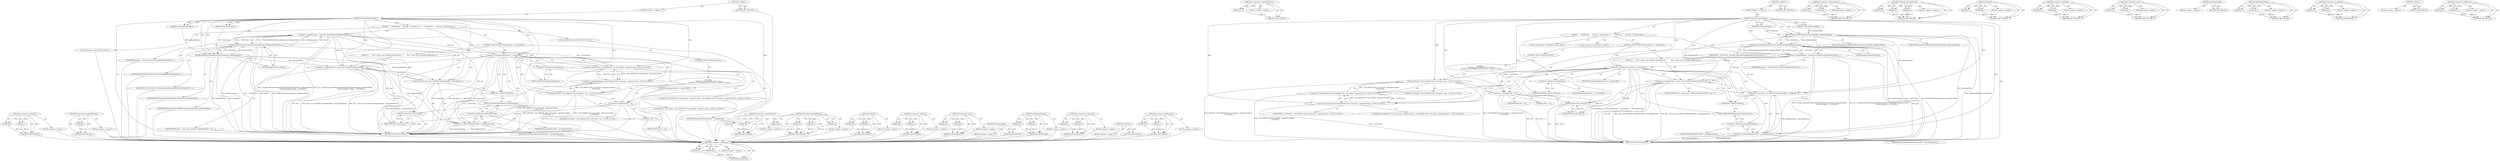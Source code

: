 digraph "&lt;operator&gt;.fieldAccess" {
vulnerable_97 [label=<(METHOD,&lt;operator&gt;.notEquals)>];
vulnerable_98 [label=<(PARAM,p1)>];
vulnerable_99 [label=<(PARAM,p2)>];
vulnerable_100 [label=<(BLOCK,&lt;empty&gt;,&lt;empty&gt;)>];
vulnerable_101 [label=<(METHOD_RETURN,ANY)>];
vulnerable_122 [label=<(METHOD,&lt;operator&gt;.bracketedPrimary)>];
vulnerable_123 [label=<(PARAM,p1)>];
vulnerable_124 [label=<(BLOCK,&lt;empty&gt;,&lt;empty&gt;)>];
vulnerable_125 [label=<(METHOD_RETURN,ANY)>];
vulnerable_6 [label=<(METHOD,&lt;global&gt;)<SUB>1</SUB>>];
vulnerable_7 [label=<(BLOCK,&lt;empty&gt;,&lt;empty&gt;)<SUB>1</SUB>>];
vulnerable_8 [label=<(METHOD,QueryL4HeaderOffset)<SUB>1</SUB>>];
vulnerable_9 [label=<(PARAM,PVOID PacketData)<SUB>1</SUB>>];
vulnerable_10 [label=<(PARAM,ULONG IpHeaderOffset)<SUB>1</SUB>>];
vulnerable_11 [label=<(BLOCK,{
     USHORT Res;
     auto ppr = ParaNdis_Rev...,{
     USHORT Res;
     auto ppr = ParaNdis_Rev...)<SUB>2</SUB>>];
vulnerable_12 [label="<(LOCAL,USHORT Res: USHORT)<SUB>3</SUB>>"];
vulnerable_13 [label="<(LOCAL,auto ppr: auto)<SUB>4</SUB>>"];
vulnerable_14 [label=<(&lt;operator&gt;.assignment,ppr = ParaNdis_ReviewIPPacket(RtlOffsetToPointe...)<SUB>4</SUB>>];
vulnerable_15 [label=<(IDENTIFIER,ppr,ppr = ParaNdis_ReviewIPPacket(RtlOffsetToPointe...)<SUB>4</SUB>>];
vulnerable_16 [label=<(ParaNdis_ReviewIPPacket,ParaNdis_ReviewIPPacket(RtlOffsetToPointer(Pack...)<SUB>4</SUB>>];
vulnerable_17 [label=<(RtlOffsetToPointer,RtlOffsetToPointer(PacketData, IpHeaderOffset))<SUB>4</SUB>>];
vulnerable_18 [label=<(IDENTIFIER,PacketData,RtlOffsetToPointer(PacketData, IpHeaderOffset))<SUB>4</SUB>>];
vulnerable_19 [label=<(IDENTIFIER,IpHeaderOffset,RtlOffsetToPointer(PacketData, IpHeaderOffset))<SUB>4</SUB>>];
vulnerable_20 [label=<(GetDataLength,GetDataLength())<SUB>5</SUB>>];
vulnerable_21 [label=<(IDENTIFIER,__FUNCTION__,ParaNdis_ReviewIPPacket(RtlOffsetToPointer(Pack...)<SUB>5</SUB>>];
vulnerable_22 [label=<(CONTROL_STRUCTURE,IF,if (ppr.ipStatus != ppresNotIP))<SUB>6</SUB>>];
vulnerable_23 [label=<(&lt;operator&gt;.notEquals,ppr.ipStatus != ppresNotIP)<SUB>6</SUB>>];
vulnerable_24 [label=<(&lt;operator&gt;.fieldAccess,ppr.ipStatus)<SUB>6</SUB>>];
vulnerable_25 [label=<(IDENTIFIER,ppr,ppr.ipStatus != ppresNotIP)<SUB>6</SUB>>];
vulnerable_26 [label=<(FIELD_IDENTIFIER,ipStatus,ipStatus)<SUB>6</SUB>>];
vulnerable_27 [label=<(IDENTIFIER,ppresNotIP,ppr.ipStatus != ppresNotIP)<SUB>6</SUB>>];
vulnerable_28 [label=<(BLOCK,{
         Res = static_cast&lt;USHORT&gt;(IpHeaderOf...,{
         Res = static_cast&lt;USHORT&gt;(IpHeaderOf...)<SUB>7</SUB>>];
vulnerable_29 [label=<(&lt;operator&gt;.assignment,Res = static_cast&lt;USHORT&gt;(IpHeaderOffset + ppr....)<SUB>8</SUB>>];
vulnerable_30 [label=<(IDENTIFIER,Res,Res = static_cast&lt;USHORT&gt;(IpHeaderOffset + ppr....)<SUB>8</SUB>>];
vulnerable_31 [label=<(&lt;operator&gt;.cast,static_cast&lt;USHORT&gt;(IpHeaderOffset + ppr.ipHead...)<SUB>8</SUB>>];
vulnerable_32 [label=<(UNKNOWN,USHORT,USHORT)<SUB>8</SUB>>];
vulnerable_33 [label=<(&lt;operator&gt;.addition,IpHeaderOffset + ppr.ipHeaderSize)<SUB>8</SUB>>];
vulnerable_34 [label=<(IDENTIFIER,IpHeaderOffset,IpHeaderOffset + ppr.ipHeaderSize)<SUB>8</SUB>>];
vulnerable_35 [label=<(&lt;operator&gt;.fieldAccess,ppr.ipHeaderSize)<SUB>8</SUB>>];
vulnerable_36 [label=<(IDENTIFIER,ppr,IpHeaderOffset + ppr.ipHeaderSize)<SUB>8</SUB>>];
vulnerable_37 [label=<(FIELD_IDENTIFIER,ipHeaderSize,ipHeaderSize)<SUB>8</SUB>>];
vulnerable_38 [label=<(CONTROL_STRUCTURE,ELSE,else)<SUB>11</SUB>>];
vulnerable_39 [label="<(BLOCK,{
        DPrintf(0, (&quot;[%s] ERROR: NOT an IP pa...,{
        DPrintf(0, (&quot;[%s] ERROR: NOT an IP pa...)<SUB>11</SUB>>"];
vulnerable_40 [label="<(DPrintf,DPrintf(0, (&quot;[%s] ERROR: NOT an IP packet - exp...)<SUB>12</SUB>>"];
vulnerable_41 [label="<(LITERAL,0,DPrintf(0, (&quot;[%s] ERROR: NOT an IP packet - exp...)<SUB>12</SUB>>"];
vulnerable_42 [label="<(&lt;operator&gt;.bracketedPrimary,(&quot;[%s] ERROR: NOT an IP packet - expected troub...)<SUB>12</SUB>>"];
vulnerable_43 [label="<(&lt;operator&gt;.expressionList,&quot;[%s] ERROR: NOT an IP packet - expected troubl...)<SUB>12</SUB>>"];
vulnerable_44 [label="<(LITERAL,&quot;[%s] ERROR: NOT an IP packet - expected troubl...,&quot;[%s] ERROR: NOT an IP packet - expected troubl...)<SUB>12</SUB>>"];
vulnerable_45 [label="<(IDENTIFIER,__FUNCTION__,&quot;[%s] ERROR: NOT an IP packet - expected troubl...)<SUB>12</SUB>>"];
vulnerable_46 [label=<(&lt;operator&gt;.assignment,Res = 0)<SUB>13</SUB>>];
vulnerable_47 [label=<(IDENTIFIER,Res,Res = 0)<SUB>13</SUB>>];
vulnerable_48 [label=<(LITERAL,0,Res = 0)<SUB>13</SUB>>];
vulnerable_49 [label=<(RETURN,return Res;,return Res;)<SUB>15</SUB>>];
vulnerable_50 [label=<(IDENTIFIER,Res,return Res;)<SUB>15</SUB>>];
vulnerable_51 [label=<(METHOD_RETURN,USHORT)<SUB>1</SUB>>];
vulnerable_53 [label=<(METHOD_RETURN,ANY)<SUB>1</SUB>>];
vulnerable_126 [label=<(METHOD,&lt;operator&gt;.expressionList)>];
vulnerable_127 [label=<(PARAM,p1)>];
vulnerable_128 [label=<(PARAM,p2)>];
vulnerable_129 [label=<(BLOCK,&lt;empty&gt;,&lt;empty&gt;)>];
vulnerable_130 [label=<(METHOD_RETURN,ANY)>];
vulnerable_83 [label=<(METHOD,ParaNdis_ReviewIPPacket)>];
vulnerable_84 [label=<(PARAM,p1)>];
vulnerable_85 [label=<(PARAM,p2)>];
vulnerable_86 [label=<(PARAM,p3)>];
vulnerable_87 [label=<(BLOCK,&lt;empty&gt;,&lt;empty&gt;)>];
vulnerable_88 [label=<(METHOD_RETURN,ANY)>];
vulnerable_117 [label=<(METHOD,DPrintf)>];
vulnerable_118 [label=<(PARAM,p1)>];
vulnerable_119 [label=<(PARAM,p2)>];
vulnerable_120 [label=<(BLOCK,&lt;empty&gt;,&lt;empty&gt;)>];
vulnerable_121 [label=<(METHOD_RETURN,ANY)>];
vulnerable_112 [label=<(METHOD,&lt;operator&gt;.addition)>];
vulnerable_113 [label=<(PARAM,p1)>];
vulnerable_114 [label=<(PARAM,p2)>];
vulnerable_115 [label=<(BLOCK,&lt;empty&gt;,&lt;empty&gt;)>];
vulnerable_116 [label=<(METHOD_RETURN,ANY)>];
vulnerable_107 [label=<(METHOD,&lt;operator&gt;.cast)>];
vulnerable_108 [label=<(PARAM,p1)>];
vulnerable_109 [label=<(PARAM,p2)>];
vulnerable_110 [label=<(BLOCK,&lt;empty&gt;,&lt;empty&gt;)>];
vulnerable_111 [label=<(METHOD_RETURN,ANY)>];
vulnerable_94 [label=<(METHOD,GetDataLength)>];
vulnerable_95 [label=<(BLOCK,&lt;empty&gt;,&lt;empty&gt;)>];
vulnerable_96 [label=<(METHOD_RETURN,ANY)>];
vulnerable_89 [label=<(METHOD,RtlOffsetToPointer)>];
vulnerable_90 [label=<(PARAM,p1)>];
vulnerable_91 [label=<(PARAM,p2)>];
vulnerable_92 [label=<(BLOCK,&lt;empty&gt;,&lt;empty&gt;)>];
vulnerable_93 [label=<(METHOD_RETURN,ANY)>];
vulnerable_78 [label=<(METHOD,&lt;operator&gt;.assignment)>];
vulnerable_79 [label=<(PARAM,p1)>];
vulnerable_80 [label=<(PARAM,p2)>];
vulnerable_81 [label=<(BLOCK,&lt;empty&gt;,&lt;empty&gt;)>];
vulnerable_82 [label=<(METHOD_RETURN,ANY)>];
vulnerable_72 [label=<(METHOD,&lt;global&gt;)<SUB>1</SUB>>];
vulnerable_73 [label=<(BLOCK,&lt;empty&gt;,&lt;empty&gt;)>];
vulnerable_74 [label=<(METHOD_RETURN,ANY)>];
vulnerable_102 [label=<(METHOD,&lt;operator&gt;.fieldAccess)>];
vulnerable_103 [label=<(PARAM,p1)>];
vulnerable_104 [label=<(PARAM,p2)>];
vulnerable_105 [label=<(BLOCK,&lt;empty&gt;,&lt;empty&gt;)>];
vulnerable_106 [label=<(METHOD_RETURN,ANY)>];
fixed_99 [label=<(METHOD,&lt;operator&gt;.notEquals)>];
fixed_100 [label=<(PARAM,p1)>];
fixed_101 [label=<(PARAM,p2)>];
fixed_102 [label=<(BLOCK,&lt;empty&gt;,&lt;empty&gt;)>];
fixed_103 [label=<(METHOD_RETURN,ANY)>];
fixed_124 [label=<(METHOD,&lt;operator&gt;.bracketedPrimary)>];
fixed_125 [label=<(PARAM,p1)>];
fixed_126 [label=<(BLOCK,&lt;empty&gt;,&lt;empty&gt;)>];
fixed_127 [label=<(METHOD_RETURN,ANY)>];
fixed_6 [label=<(METHOD,&lt;global&gt;)<SUB>1</SUB>>];
fixed_7 [label=<(BLOCK,&lt;empty&gt;,&lt;empty&gt;)<SUB>1</SUB>>];
fixed_8 [label=<(METHOD,QueryL4HeaderOffset)<SUB>1</SUB>>];
fixed_9 [label=<(PARAM,PVOID PacketData)<SUB>1</SUB>>];
fixed_10 [label=<(PARAM,ULONG IpHeaderOffset)<SUB>1</SUB>>];
fixed_11 [label=<(BLOCK,{
     USHORT Res;
     auto ppr = ParaNdis_Rev...,{
     USHORT Res;
     auto ppr = ParaNdis_Rev...)<SUB>2</SUB>>];
fixed_12 [label="<(LOCAL,USHORT Res: USHORT)<SUB>3</SUB>>"];
fixed_13 [label="<(LOCAL,auto ppr: auto)<SUB>4</SUB>>"];
fixed_14 [label=<(&lt;operator&gt;.assignment,ppr = ParaNdis_ReviewIPPacket(RtlOffsetToPointe...)<SUB>4</SUB>>];
fixed_15 [label=<(IDENTIFIER,ppr,ppr = ParaNdis_ReviewIPPacket(RtlOffsetToPointe...)<SUB>4</SUB>>];
fixed_16 [label=<(ParaNdis_ReviewIPPacket,ParaNdis_ReviewIPPacket(RtlOffsetToPointer(Pack...)<SUB>4</SUB>>];
fixed_17 [label=<(RtlOffsetToPointer,RtlOffsetToPointer(PacketData, IpHeaderOffset))<SUB>4</SUB>>];
fixed_18 [label=<(IDENTIFIER,PacketData,RtlOffsetToPointer(PacketData, IpHeaderOffset))<SUB>4</SUB>>];
fixed_19 [label=<(IDENTIFIER,IpHeaderOffset,RtlOffsetToPointer(PacketData, IpHeaderOffset))<SUB>4</SUB>>];
fixed_20 [label=<(GetDataLength,GetDataLength())<SUB>5</SUB>>];
fixed_21 [label=<(IDENTIFIER,FALSE,ParaNdis_ReviewIPPacket(RtlOffsetToPointer(Pack...)<SUB>5</SUB>>];
fixed_22 [label=<(IDENTIFIER,__FUNCTION__,ParaNdis_ReviewIPPacket(RtlOffsetToPointer(Pack...)<SUB>5</SUB>>];
fixed_23 [label=<(CONTROL_STRUCTURE,IF,if (ppr.ipStatus != ppresNotIP))<SUB>6</SUB>>];
fixed_24 [label=<(&lt;operator&gt;.notEquals,ppr.ipStatus != ppresNotIP)<SUB>6</SUB>>];
fixed_25 [label=<(&lt;operator&gt;.fieldAccess,ppr.ipStatus)<SUB>6</SUB>>];
fixed_26 [label=<(IDENTIFIER,ppr,ppr.ipStatus != ppresNotIP)<SUB>6</SUB>>];
fixed_27 [label=<(FIELD_IDENTIFIER,ipStatus,ipStatus)<SUB>6</SUB>>];
fixed_28 [label=<(IDENTIFIER,ppresNotIP,ppr.ipStatus != ppresNotIP)<SUB>6</SUB>>];
fixed_29 [label=<(BLOCK,{
         Res = static_cast&lt;USHORT&gt;(IpHeaderOf...,{
         Res = static_cast&lt;USHORT&gt;(IpHeaderOf...)<SUB>7</SUB>>];
fixed_30 [label=<(&lt;operator&gt;.assignment,Res = static_cast&lt;USHORT&gt;(IpHeaderOffset + ppr....)<SUB>8</SUB>>];
fixed_31 [label=<(IDENTIFIER,Res,Res = static_cast&lt;USHORT&gt;(IpHeaderOffset + ppr....)<SUB>8</SUB>>];
fixed_32 [label=<(&lt;operator&gt;.cast,static_cast&lt;USHORT&gt;(IpHeaderOffset + ppr.ipHead...)<SUB>8</SUB>>];
fixed_33 [label=<(UNKNOWN,USHORT,USHORT)<SUB>8</SUB>>];
fixed_34 [label=<(&lt;operator&gt;.addition,IpHeaderOffset + ppr.ipHeaderSize)<SUB>8</SUB>>];
fixed_35 [label=<(IDENTIFIER,IpHeaderOffset,IpHeaderOffset + ppr.ipHeaderSize)<SUB>8</SUB>>];
fixed_36 [label=<(&lt;operator&gt;.fieldAccess,ppr.ipHeaderSize)<SUB>8</SUB>>];
fixed_37 [label=<(IDENTIFIER,ppr,IpHeaderOffset + ppr.ipHeaderSize)<SUB>8</SUB>>];
fixed_38 [label=<(FIELD_IDENTIFIER,ipHeaderSize,ipHeaderSize)<SUB>8</SUB>>];
fixed_39 [label=<(CONTROL_STRUCTURE,ELSE,else)<SUB>11</SUB>>];
fixed_40 [label="<(BLOCK,{
        DPrintf(0, (&quot;[%s] ERROR: NOT an IP pa...,{
        DPrintf(0, (&quot;[%s] ERROR: NOT an IP pa...)<SUB>11</SUB>>"];
fixed_41 [label="<(DPrintf,DPrintf(0, (&quot;[%s] ERROR: NOT an IP packet - exp...)<SUB>12</SUB>>"];
fixed_42 [label="<(LITERAL,0,DPrintf(0, (&quot;[%s] ERROR: NOT an IP packet - exp...)<SUB>12</SUB>>"];
fixed_43 [label="<(&lt;operator&gt;.bracketedPrimary,(&quot;[%s] ERROR: NOT an IP packet - expected troub...)<SUB>12</SUB>>"];
fixed_44 [label="<(&lt;operator&gt;.expressionList,&quot;[%s] ERROR: NOT an IP packet - expected troubl...)<SUB>12</SUB>>"];
fixed_45 [label="<(LITERAL,&quot;[%s] ERROR: NOT an IP packet - expected troubl...,&quot;[%s] ERROR: NOT an IP packet - expected troubl...)<SUB>12</SUB>>"];
fixed_46 [label="<(IDENTIFIER,__FUNCTION__,&quot;[%s] ERROR: NOT an IP packet - expected troubl...)<SUB>12</SUB>>"];
fixed_47 [label=<(&lt;operator&gt;.assignment,Res = 0)<SUB>13</SUB>>];
fixed_48 [label=<(IDENTIFIER,Res,Res = 0)<SUB>13</SUB>>];
fixed_49 [label=<(LITERAL,0,Res = 0)<SUB>13</SUB>>];
fixed_50 [label=<(RETURN,return Res;,return Res;)<SUB>15</SUB>>];
fixed_51 [label=<(IDENTIFIER,Res,return Res;)<SUB>15</SUB>>];
fixed_52 [label=<(METHOD_RETURN,USHORT)<SUB>1</SUB>>];
fixed_54 [label=<(METHOD_RETURN,ANY)<SUB>1</SUB>>];
fixed_128 [label=<(METHOD,&lt;operator&gt;.expressionList)>];
fixed_129 [label=<(PARAM,p1)>];
fixed_130 [label=<(PARAM,p2)>];
fixed_131 [label=<(BLOCK,&lt;empty&gt;,&lt;empty&gt;)>];
fixed_132 [label=<(METHOD_RETURN,ANY)>];
fixed_84 [label=<(METHOD,ParaNdis_ReviewIPPacket)>];
fixed_85 [label=<(PARAM,p1)>];
fixed_86 [label=<(PARAM,p2)>];
fixed_87 [label=<(PARAM,p3)>];
fixed_88 [label=<(PARAM,p4)>];
fixed_89 [label=<(BLOCK,&lt;empty&gt;,&lt;empty&gt;)>];
fixed_90 [label=<(METHOD_RETURN,ANY)>];
fixed_119 [label=<(METHOD,DPrintf)>];
fixed_120 [label=<(PARAM,p1)>];
fixed_121 [label=<(PARAM,p2)>];
fixed_122 [label=<(BLOCK,&lt;empty&gt;,&lt;empty&gt;)>];
fixed_123 [label=<(METHOD_RETURN,ANY)>];
fixed_114 [label=<(METHOD,&lt;operator&gt;.addition)>];
fixed_115 [label=<(PARAM,p1)>];
fixed_116 [label=<(PARAM,p2)>];
fixed_117 [label=<(BLOCK,&lt;empty&gt;,&lt;empty&gt;)>];
fixed_118 [label=<(METHOD_RETURN,ANY)>];
fixed_109 [label=<(METHOD,&lt;operator&gt;.cast)>];
fixed_110 [label=<(PARAM,p1)>];
fixed_111 [label=<(PARAM,p2)>];
fixed_112 [label=<(BLOCK,&lt;empty&gt;,&lt;empty&gt;)>];
fixed_113 [label=<(METHOD_RETURN,ANY)>];
fixed_96 [label=<(METHOD,GetDataLength)>];
fixed_97 [label=<(BLOCK,&lt;empty&gt;,&lt;empty&gt;)>];
fixed_98 [label=<(METHOD_RETURN,ANY)>];
fixed_91 [label=<(METHOD,RtlOffsetToPointer)>];
fixed_92 [label=<(PARAM,p1)>];
fixed_93 [label=<(PARAM,p2)>];
fixed_94 [label=<(BLOCK,&lt;empty&gt;,&lt;empty&gt;)>];
fixed_95 [label=<(METHOD_RETURN,ANY)>];
fixed_79 [label=<(METHOD,&lt;operator&gt;.assignment)>];
fixed_80 [label=<(PARAM,p1)>];
fixed_81 [label=<(PARAM,p2)>];
fixed_82 [label=<(BLOCK,&lt;empty&gt;,&lt;empty&gt;)>];
fixed_83 [label=<(METHOD_RETURN,ANY)>];
fixed_73 [label=<(METHOD,&lt;global&gt;)<SUB>1</SUB>>];
fixed_74 [label=<(BLOCK,&lt;empty&gt;,&lt;empty&gt;)>];
fixed_75 [label=<(METHOD_RETURN,ANY)>];
fixed_104 [label=<(METHOD,&lt;operator&gt;.fieldAccess)>];
fixed_105 [label=<(PARAM,p1)>];
fixed_106 [label=<(PARAM,p2)>];
fixed_107 [label=<(BLOCK,&lt;empty&gt;,&lt;empty&gt;)>];
fixed_108 [label=<(METHOD_RETURN,ANY)>];
vulnerable_97 -> vulnerable_98  [key=0, label="AST: "];
vulnerable_97 -> vulnerable_98  [key=1, label="DDG: "];
vulnerable_97 -> vulnerable_100  [key=0, label="AST: "];
vulnerable_97 -> vulnerable_99  [key=0, label="AST: "];
vulnerable_97 -> vulnerable_99  [key=1, label="DDG: "];
vulnerable_97 -> vulnerable_101  [key=0, label="AST: "];
vulnerable_97 -> vulnerable_101  [key=1, label="CFG: "];
vulnerable_98 -> vulnerable_101  [key=0, label="DDG: p1"];
vulnerable_99 -> vulnerable_101  [key=0, label="DDG: p2"];
vulnerable_122 -> vulnerable_123  [key=0, label="AST: "];
vulnerable_122 -> vulnerable_123  [key=1, label="DDG: "];
vulnerable_122 -> vulnerable_124  [key=0, label="AST: "];
vulnerable_122 -> vulnerable_125  [key=0, label="AST: "];
vulnerable_122 -> vulnerable_125  [key=1, label="CFG: "];
vulnerable_123 -> vulnerable_125  [key=0, label="DDG: p1"];
vulnerable_6 -> vulnerable_7  [key=0, label="AST: "];
vulnerable_6 -> vulnerable_53  [key=0, label="AST: "];
vulnerable_6 -> vulnerable_53  [key=1, label="CFG: "];
vulnerable_7 -> vulnerable_8  [key=0, label="AST: "];
vulnerable_8 -> vulnerable_9  [key=0, label="AST: "];
vulnerable_8 -> vulnerable_9  [key=1, label="DDG: "];
vulnerable_8 -> vulnerable_10  [key=0, label="AST: "];
vulnerable_8 -> vulnerable_10  [key=1, label="DDG: "];
vulnerable_8 -> vulnerable_11  [key=0, label="AST: "];
vulnerable_8 -> vulnerable_51  [key=0, label="AST: "];
vulnerable_8 -> vulnerable_17  [key=0, label="CFG: "];
vulnerable_8 -> vulnerable_17  [key=1, label="DDG: "];
vulnerable_8 -> vulnerable_50  [key=0, label="DDG: "];
vulnerable_8 -> vulnerable_16  [key=0, label="DDG: "];
vulnerable_8 -> vulnerable_23  [key=0, label="DDG: "];
vulnerable_8 -> vulnerable_29  [key=0, label="DDG: "];
vulnerable_8 -> vulnerable_46  [key=0, label="DDG: "];
vulnerable_8 -> vulnerable_31  [key=0, label="DDG: "];
vulnerable_8 -> vulnerable_40  [key=0, label="DDG: "];
vulnerable_8 -> vulnerable_33  [key=0, label="DDG: "];
vulnerable_8 -> vulnerable_43  [key=0, label="DDG: "];
vulnerable_9 -> vulnerable_17  [key=0, label="DDG: PacketData"];
vulnerable_10 -> vulnerable_17  [key=0, label="DDG: IpHeaderOffset"];
vulnerable_11 -> vulnerable_12  [key=0, label="AST: "];
vulnerable_11 -> vulnerable_13  [key=0, label="AST: "];
vulnerable_11 -> vulnerable_14  [key=0, label="AST: "];
vulnerable_11 -> vulnerable_22  [key=0, label="AST: "];
vulnerable_11 -> vulnerable_49  [key=0, label="AST: "];
vulnerable_14 -> vulnerable_15  [key=0, label="AST: "];
vulnerable_14 -> vulnerable_16  [key=0, label="AST: "];
vulnerable_14 -> vulnerable_26  [key=0, label="CFG: "];
vulnerable_14 -> vulnerable_51  [key=0, label="DDG: ppr"];
vulnerable_14 -> vulnerable_51  [key=1, label="DDG: ParaNdis_ReviewIPPacket(RtlOffsetToPointer(PacketData, IpHeaderOffset),
                                       GetDataLength(), __FUNCTION__)"];
vulnerable_14 -> vulnerable_51  [key=2, label="DDG: ppr = ParaNdis_ReviewIPPacket(RtlOffsetToPointer(PacketData, IpHeaderOffset),
                                       GetDataLength(), __FUNCTION__)"];
vulnerable_14 -> vulnerable_23  [key=0, label="DDG: ppr"];
vulnerable_14 -> vulnerable_29  [key=0, label="DDG: ppr"];
vulnerable_14 -> vulnerable_31  [key=0, label="DDG: ppr"];
vulnerable_14 -> vulnerable_33  [key=0, label="DDG: ppr"];
vulnerable_16 -> vulnerable_17  [key=0, label="AST: "];
vulnerable_16 -> vulnerable_20  [key=0, label="AST: "];
vulnerable_16 -> vulnerable_21  [key=0, label="AST: "];
vulnerable_16 -> vulnerable_14  [key=0, label="CFG: "];
vulnerable_16 -> vulnerable_14  [key=1, label="DDG: RtlOffsetToPointer(PacketData, IpHeaderOffset)"];
vulnerable_16 -> vulnerable_14  [key=2, label="DDG: GetDataLength()"];
vulnerable_16 -> vulnerable_14  [key=3, label="DDG: __FUNCTION__"];
vulnerable_16 -> vulnerable_51  [key=0, label="DDG: RtlOffsetToPointer(PacketData, IpHeaderOffset)"];
vulnerable_16 -> vulnerable_51  [key=1, label="DDG: GetDataLength()"];
vulnerable_16 -> vulnerable_51  [key=2, label="DDG: __FUNCTION__"];
vulnerable_16 -> vulnerable_43  [key=0, label="DDG: __FUNCTION__"];
vulnerable_17 -> vulnerable_18  [key=0, label="AST: "];
vulnerable_17 -> vulnerable_19  [key=0, label="AST: "];
vulnerable_17 -> vulnerable_20  [key=0, label="CFG: "];
vulnerable_17 -> vulnerable_51  [key=0, label="DDG: PacketData"];
vulnerable_17 -> vulnerable_51  [key=1, label="DDG: IpHeaderOffset"];
vulnerable_17 -> vulnerable_16  [key=0, label="DDG: PacketData"];
vulnerable_17 -> vulnerable_16  [key=1, label="DDG: IpHeaderOffset"];
vulnerable_17 -> vulnerable_29  [key=0, label="DDG: IpHeaderOffset"];
vulnerable_17 -> vulnerable_31  [key=0, label="DDG: IpHeaderOffset"];
vulnerable_17 -> vulnerable_33  [key=0, label="DDG: IpHeaderOffset"];
vulnerable_20 -> vulnerable_16  [key=0, label="CFG: "];
vulnerable_22 -> vulnerable_23  [key=0, label="AST: "];
vulnerable_22 -> vulnerable_28  [key=0, label="AST: "];
vulnerable_22 -> vulnerable_38  [key=0, label="AST: "];
vulnerable_23 -> vulnerable_24  [key=0, label="AST: "];
vulnerable_23 -> vulnerable_27  [key=0, label="AST: "];
vulnerable_23 -> vulnerable_32  [key=0, label="CFG: "];
vulnerable_23 -> vulnerable_32  [key=1, label="CDG: "];
vulnerable_23 -> vulnerable_43  [key=0, label="CFG: "];
vulnerable_23 -> vulnerable_43  [key=1, label="CDG: "];
vulnerable_23 -> vulnerable_51  [key=0, label="DDG: ppr.ipStatus"];
vulnerable_23 -> vulnerable_51  [key=1, label="DDG: ppr.ipStatus != ppresNotIP"];
vulnerable_23 -> vulnerable_51  [key=2, label="DDG: ppresNotIP"];
vulnerable_23 -> vulnerable_40  [key=0, label="CDG: "];
vulnerable_23 -> vulnerable_29  [key=0, label="CDG: "];
vulnerable_23 -> vulnerable_33  [key=0, label="CDG: "];
vulnerable_23 -> vulnerable_42  [key=0, label="CDG: "];
vulnerable_23 -> vulnerable_35  [key=0, label="CDG: "];
vulnerable_23 -> vulnerable_37  [key=0, label="CDG: "];
vulnerable_23 -> vulnerable_46  [key=0, label="CDG: "];
vulnerable_23 -> vulnerable_31  [key=0, label="CDG: "];
vulnerable_24 -> vulnerable_25  [key=0, label="AST: "];
vulnerable_24 -> vulnerable_26  [key=0, label="AST: "];
vulnerable_24 -> vulnerable_23  [key=0, label="CFG: "];
vulnerable_26 -> vulnerable_24  [key=0, label="CFG: "];
vulnerable_28 -> vulnerable_29  [key=0, label="AST: "];
vulnerable_29 -> vulnerable_30  [key=0, label="AST: "];
vulnerable_29 -> vulnerable_31  [key=0, label="AST: "];
vulnerable_29 -> vulnerable_49  [key=0, label="CFG: "];
vulnerable_29 -> vulnerable_51  [key=0, label="DDG: Res"];
vulnerable_29 -> vulnerable_51  [key=1, label="DDG: static_cast&lt;USHORT&gt;(IpHeaderOffset + ppr.ipHeaderSize)"];
vulnerable_29 -> vulnerable_51  [key=2, label="DDG: Res = static_cast&lt;USHORT&gt;(IpHeaderOffset + ppr.ipHeaderSize)"];
vulnerable_29 -> vulnerable_50  [key=0, label="DDG: Res"];
vulnerable_31 -> vulnerable_32  [key=0, label="AST: "];
vulnerable_31 -> vulnerable_33  [key=0, label="AST: "];
vulnerable_31 -> vulnerable_29  [key=0, label="CFG: "];
vulnerable_31 -> vulnerable_51  [key=0, label="DDG: IpHeaderOffset + ppr.ipHeaderSize"];
vulnerable_32 -> vulnerable_37  [key=0, label="CFG: "];
vulnerable_33 -> vulnerable_34  [key=0, label="AST: "];
vulnerable_33 -> vulnerable_35  [key=0, label="AST: "];
vulnerable_33 -> vulnerable_31  [key=0, label="CFG: "];
vulnerable_33 -> vulnerable_51  [key=0, label="DDG: IpHeaderOffset"];
vulnerable_33 -> vulnerable_51  [key=1, label="DDG: ppr.ipHeaderSize"];
vulnerable_35 -> vulnerable_36  [key=0, label="AST: "];
vulnerable_35 -> vulnerable_37  [key=0, label="AST: "];
vulnerable_35 -> vulnerable_33  [key=0, label="CFG: "];
vulnerable_37 -> vulnerable_35  [key=0, label="CFG: "];
vulnerable_38 -> vulnerable_39  [key=0, label="AST: "];
vulnerable_39 -> vulnerable_40  [key=0, label="AST: "];
vulnerable_39 -> vulnerable_46  [key=0, label="AST: "];
vulnerable_40 -> vulnerable_41  [key=0, label="AST: "];
vulnerable_40 -> vulnerable_42  [key=0, label="AST: "];
vulnerable_40 -> vulnerable_46  [key=0, label="CFG: "];
vulnerable_40 -> vulnerable_51  [key=0, label="DDG: (&quot;[%s] ERROR: NOT an IP packet - expected troubles!\n&quot;, __FUNCTION__)"];
vulnerable_40 -> vulnerable_51  [key=1, label="DDG: DPrintf(0, (&quot;[%s] ERROR: NOT an IP packet - expected troubles!\n&quot;, __FUNCTION__))"];
vulnerable_42 -> vulnerable_43  [key=0, label="AST: "];
vulnerable_42 -> vulnerable_40  [key=0, label="CFG: "];
vulnerable_42 -> vulnerable_40  [key=1, label="DDG: &quot;[%s] ERROR: NOT an IP packet - expected troubles!\n&quot;, __FUNCTION__"];
vulnerable_42 -> vulnerable_51  [key=0, label="DDG: &quot;[%s] ERROR: NOT an IP packet - expected troubles!\n&quot;, __FUNCTION__"];
vulnerable_43 -> vulnerable_44  [key=0, label="AST: "];
vulnerable_43 -> vulnerable_45  [key=0, label="AST: "];
vulnerable_43 -> vulnerable_42  [key=0, label="CFG: "];
vulnerable_43 -> vulnerable_42  [key=1, label="DDG: &quot;[%s] ERROR: NOT an IP packet - expected troubles!\n&quot;"];
vulnerable_43 -> vulnerable_42  [key=2, label="DDG: __FUNCTION__"];
vulnerable_43 -> vulnerable_51  [key=0, label="DDG: __FUNCTION__"];
vulnerable_46 -> vulnerable_47  [key=0, label="AST: "];
vulnerable_46 -> vulnerable_48  [key=0, label="AST: "];
vulnerable_46 -> vulnerable_49  [key=0, label="CFG: "];
vulnerable_46 -> vulnerable_51  [key=0, label="DDG: Res"];
vulnerable_46 -> vulnerable_51  [key=1, label="DDG: Res = 0"];
vulnerable_46 -> vulnerable_50  [key=0, label="DDG: Res"];
vulnerable_49 -> vulnerable_50  [key=0, label="AST: "];
vulnerable_49 -> vulnerable_51  [key=0, label="CFG: "];
vulnerable_49 -> vulnerable_51  [key=1, label="DDG: &lt;RET&gt;"];
vulnerable_50 -> vulnerable_49  [key=0, label="DDG: Res"];
vulnerable_126 -> vulnerable_127  [key=0, label="AST: "];
vulnerable_126 -> vulnerable_127  [key=1, label="DDG: "];
vulnerable_126 -> vulnerable_129  [key=0, label="AST: "];
vulnerable_126 -> vulnerable_128  [key=0, label="AST: "];
vulnerable_126 -> vulnerable_128  [key=1, label="DDG: "];
vulnerable_126 -> vulnerable_130  [key=0, label="AST: "];
vulnerable_126 -> vulnerable_130  [key=1, label="CFG: "];
vulnerable_127 -> vulnerable_130  [key=0, label="DDG: p1"];
vulnerable_128 -> vulnerable_130  [key=0, label="DDG: p2"];
vulnerable_83 -> vulnerable_84  [key=0, label="AST: "];
vulnerable_83 -> vulnerable_84  [key=1, label="DDG: "];
vulnerable_83 -> vulnerable_87  [key=0, label="AST: "];
vulnerable_83 -> vulnerable_85  [key=0, label="AST: "];
vulnerable_83 -> vulnerable_85  [key=1, label="DDG: "];
vulnerable_83 -> vulnerable_88  [key=0, label="AST: "];
vulnerable_83 -> vulnerable_88  [key=1, label="CFG: "];
vulnerable_83 -> vulnerable_86  [key=0, label="AST: "];
vulnerable_83 -> vulnerable_86  [key=1, label="DDG: "];
vulnerable_84 -> vulnerable_88  [key=0, label="DDG: p1"];
vulnerable_85 -> vulnerable_88  [key=0, label="DDG: p2"];
vulnerable_86 -> vulnerable_88  [key=0, label="DDG: p3"];
vulnerable_117 -> vulnerable_118  [key=0, label="AST: "];
vulnerable_117 -> vulnerable_118  [key=1, label="DDG: "];
vulnerable_117 -> vulnerable_120  [key=0, label="AST: "];
vulnerable_117 -> vulnerable_119  [key=0, label="AST: "];
vulnerable_117 -> vulnerable_119  [key=1, label="DDG: "];
vulnerable_117 -> vulnerable_121  [key=0, label="AST: "];
vulnerable_117 -> vulnerable_121  [key=1, label="CFG: "];
vulnerable_118 -> vulnerable_121  [key=0, label="DDG: p1"];
vulnerable_119 -> vulnerable_121  [key=0, label="DDG: p2"];
vulnerable_112 -> vulnerable_113  [key=0, label="AST: "];
vulnerable_112 -> vulnerable_113  [key=1, label="DDG: "];
vulnerable_112 -> vulnerable_115  [key=0, label="AST: "];
vulnerable_112 -> vulnerable_114  [key=0, label="AST: "];
vulnerable_112 -> vulnerable_114  [key=1, label="DDG: "];
vulnerable_112 -> vulnerable_116  [key=0, label="AST: "];
vulnerable_112 -> vulnerable_116  [key=1, label="CFG: "];
vulnerable_113 -> vulnerable_116  [key=0, label="DDG: p1"];
vulnerable_114 -> vulnerable_116  [key=0, label="DDG: p2"];
vulnerable_107 -> vulnerable_108  [key=0, label="AST: "];
vulnerable_107 -> vulnerable_108  [key=1, label="DDG: "];
vulnerable_107 -> vulnerable_110  [key=0, label="AST: "];
vulnerable_107 -> vulnerable_109  [key=0, label="AST: "];
vulnerable_107 -> vulnerable_109  [key=1, label="DDG: "];
vulnerable_107 -> vulnerable_111  [key=0, label="AST: "];
vulnerable_107 -> vulnerable_111  [key=1, label="CFG: "];
vulnerable_108 -> vulnerable_111  [key=0, label="DDG: p1"];
vulnerable_109 -> vulnerable_111  [key=0, label="DDG: p2"];
vulnerable_94 -> vulnerable_95  [key=0, label="AST: "];
vulnerable_94 -> vulnerable_96  [key=0, label="AST: "];
vulnerable_94 -> vulnerable_96  [key=1, label="CFG: "];
vulnerable_89 -> vulnerable_90  [key=0, label="AST: "];
vulnerable_89 -> vulnerable_90  [key=1, label="DDG: "];
vulnerable_89 -> vulnerable_92  [key=0, label="AST: "];
vulnerable_89 -> vulnerable_91  [key=0, label="AST: "];
vulnerable_89 -> vulnerable_91  [key=1, label="DDG: "];
vulnerable_89 -> vulnerable_93  [key=0, label="AST: "];
vulnerable_89 -> vulnerable_93  [key=1, label="CFG: "];
vulnerable_90 -> vulnerable_93  [key=0, label="DDG: p1"];
vulnerable_91 -> vulnerable_93  [key=0, label="DDG: p2"];
vulnerable_78 -> vulnerable_79  [key=0, label="AST: "];
vulnerable_78 -> vulnerable_79  [key=1, label="DDG: "];
vulnerable_78 -> vulnerable_81  [key=0, label="AST: "];
vulnerable_78 -> vulnerable_80  [key=0, label="AST: "];
vulnerable_78 -> vulnerable_80  [key=1, label="DDG: "];
vulnerable_78 -> vulnerable_82  [key=0, label="AST: "];
vulnerable_78 -> vulnerable_82  [key=1, label="CFG: "];
vulnerable_79 -> vulnerable_82  [key=0, label="DDG: p1"];
vulnerable_80 -> vulnerable_82  [key=0, label="DDG: p2"];
vulnerable_72 -> vulnerable_73  [key=0, label="AST: "];
vulnerable_72 -> vulnerable_74  [key=0, label="AST: "];
vulnerable_72 -> vulnerable_74  [key=1, label="CFG: "];
vulnerable_102 -> vulnerable_103  [key=0, label="AST: "];
vulnerable_102 -> vulnerable_103  [key=1, label="DDG: "];
vulnerable_102 -> vulnerable_105  [key=0, label="AST: "];
vulnerable_102 -> vulnerable_104  [key=0, label="AST: "];
vulnerable_102 -> vulnerable_104  [key=1, label="DDG: "];
vulnerable_102 -> vulnerable_106  [key=0, label="AST: "];
vulnerable_102 -> vulnerable_106  [key=1, label="CFG: "];
vulnerable_103 -> vulnerable_106  [key=0, label="DDG: p1"];
vulnerable_104 -> vulnerable_106  [key=0, label="DDG: p2"];
fixed_99 -> fixed_100  [key=0, label="AST: "];
fixed_99 -> fixed_100  [key=1, label="DDG: "];
fixed_99 -> fixed_102  [key=0, label="AST: "];
fixed_99 -> fixed_101  [key=0, label="AST: "];
fixed_99 -> fixed_101  [key=1, label="DDG: "];
fixed_99 -> fixed_103  [key=0, label="AST: "];
fixed_99 -> fixed_103  [key=1, label="CFG: "];
fixed_100 -> fixed_103  [key=0, label="DDG: p1"];
fixed_101 -> fixed_103  [key=0, label="DDG: p2"];
fixed_102 -> vulnerable_97  [key=0];
fixed_103 -> vulnerable_97  [key=0];
fixed_124 -> fixed_125  [key=0, label="AST: "];
fixed_124 -> fixed_125  [key=1, label="DDG: "];
fixed_124 -> fixed_126  [key=0, label="AST: "];
fixed_124 -> fixed_127  [key=0, label="AST: "];
fixed_124 -> fixed_127  [key=1, label="CFG: "];
fixed_125 -> fixed_127  [key=0, label="DDG: p1"];
fixed_126 -> vulnerable_97  [key=0];
fixed_127 -> vulnerable_97  [key=0];
fixed_6 -> fixed_7  [key=0, label="AST: "];
fixed_6 -> fixed_54  [key=0, label="AST: "];
fixed_6 -> fixed_54  [key=1, label="CFG: "];
fixed_7 -> fixed_8  [key=0, label="AST: "];
fixed_8 -> fixed_9  [key=0, label="AST: "];
fixed_8 -> fixed_9  [key=1, label="DDG: "];
fixed_8 -> fixed_10  [key=0, label="AST: "];
fixed_8 -> fixed_10  [key=1, label="DDG: "];
fixed_8 -> fixed_11  [key=0, label="AST: "];
fixed_8 -> fixed_52  [key=0, label="AST: "];
fixed_8 -> fixed_17  [key=0, label="CFG: "];
fixed_8 -> fixed_17  [key=1, label="DDG: "];
fixed_8 -> fixed_51  [key=0, label="DDG: "];
fixed_8 -> fixed_16  [key=0, label="DDG: "];
fixed_8 -> fixed_24  [key=0, label="DDG: "];
fixed_8 -> fixed_30  [key=0, label="DDG: "];
fixed_8 -> fixed_47  [key=0, label="DDG: "];
fixed_8 -> fixed_32  [key=0, label="DDG: "];
fixed_8 -> fixed_41  [key=0, label="DDG: "];
fixed_8 -> fixed_34  [key=0, label="DDG: "];
fixed_8 -> fixed_44  [key=0, label="DDG: "];
fixed_9 -> fixed_17  [key=0, label="DDG: PacketData"];
fixed_10 -> fixed_17  [key=0, label="DDG: IpHeaderOffset"];
fixed_11 -> fixed_12  [key=0, label="AST: "];
fixed_11 -> fixed_13  [key=0, label="AST: "];
fixed_11 -> fixed_14  [key=0, label="AST: "];
fixed_11 -> fixed_23  [key=0, label="AST: "];
fixed_11 -> fixed_50  [key=0, label="AST: "];
fixed_12 -> vulnerable_97  [key=0];
fixed_13 -> vulnerable_97  [key=0];
fixed_14 -> fixed_15  [key=0, label="AST: "];
fixed_14 -> fixed_16  [key=0, label="AST: "];
fixed_14 -> fixed_27  [key=0, label="CFG: "];
fixed_14 -> fixed_52  [key=0, label="DDG: ppr"];
fixed_14 -> fixed_52  [key=1, label="DDG: ParaNdis_ReviewIPPacket(RtlOffsetToPointer(PacketData, IpHeaderOffset),
                                       GetDataLength(), FALSE, __FUNCTION__)"];
fixed_14 -> fixed_52  [key=2, label="DDG: ppr = ParaNdis_ReviewIPPacket(RtlOffsetToPointer(PacketData, IpHeaderOffset),
                                       GetDataLength(), FALSE, __FUNCTION__)"];
fixed_14 -> fixed_24  [key=0, label="DDG: ppr"];
fixed_14 -> fixed_30  [key=0, label="DDG: ppr"];
fixed_14 -> fixed_32  [key=0, label="DDG: ppr"];
fixed_14 -> fixed_34  [key=0, label="DDG: ppr"];
fixed_15 -> vulnerable_97  [key=0];
fixed_16 -> fixed_17  [key=0, label="AST: "];
fixed_16 -> fixed_20  [key=0, label="AST: "];
fixed_16 -> fixed_21  [key=0, label="AST: "];
fixed_16 -> fixed_22  [key=0, label="AST: "];
fixed_16 -> fixed_14  [key=0, label="CFG: "];
fixed_16 -> fixed_14  [key=1, label="DDG: RtlOffsetToPointer(PacketData, IpHeaderOffset)"];
fixed_16 -> fixed_14  [key=2, label="DDG: GetDataLength()"];
fixed_16 -> fixed_14  [key=3, label="DDG: FALSE"];
fixed_16 -> fixed_14  [key=4, label="DDG: __FUNCTION__"];
fixed_16 -> fixed_52  [key=0, label="DDG: RtlOffsetToPointer(PacketData, IpHeaderOffset)"];
fixed_16 -> fixed_52  [key=1, label="DDG: GetDataLength()"];
fixed_16 -> fixed_52  [key=2, label="DDG: __FUNCTION__"];
fixed_16 -> fixed_52  [key=3, label="DDG: FALSE"];
fixed_16 -> fixed_44  [key=0, label="DDG: __FUNCTION__"];
fixed_17 -> fixed_18  [key=0, label="AST: "];
fixed_17 -> fixed_19  [key=0, label="AST: "];
fixed_17 -> fixed_20  [key=0, label="CFG: "];
fixed_17 -> fixed_52  [key=0, label="DDG: PacketData"];
fixed_17 -> fixed_52  [key=1, label="DDG: IpHeaderOffset"];
fixed_17 -> fixed_16  [key=0, label="DDG: PacketData"];
fixed_17 -> fixed_16  [key=1, label="DDG: IpHeaderOffset"];
fixed_17 -> fixed_30  [key=0, label="DDG: IpHeaderOffset"];
fixed_17 -> fixed_32  [key=0, label="DDG: IpHeaderOffset"];
fixed_17 -> fixed_34  [key=0, label="DDG: IpHeaderOffset"];
fixed_18 -> vulnerable_97  [key=0];
fixed_19 -> vulnerable_97  [key=0];
fixed_20 -> fixed_16  [key=0, label="CFG: "];
fixed_21 -> vulnerable_97  [key=0];
fixed_22 -> vulnerable_97  [key=0];
fixed_23 -> fixed_24  [key=0, label="AST: "];
fixed_23 -> fixed_29  [key=0, label="AST: "];
fixed_23 -> fixed_39  [key=0, label="AST: "];
fixed_24 -> fixed_25  [key=0, label="AST: "];
fixed_24 -> fixed_28  [key=0, label="AST: "];
fixed_24 -> fixed_33  [key=0, label="CFG: "];
fixed_24 -> fixed_33  [key=1, label="CDG: "];
fixed_24 -> fixed_44  [key=0, label="CFG: "];
fixed_24 -> fixed_44  [key=1, label="CDG: "];
fixed_24 -> fixed_52  [key=0, label="DDG: ppr.ipStatus"];
fixed_24 -> fixed_52  [key=1, label="DDG: ppr.ipStatus != ppresNotIP"];
fixed_24 -> fixed_52  [key=2, label="DDG: ppresNotIP"];
fixed_24 -> fixed_47  [key=0, label="CDG: "];
fixed_24 -> fixed_30  [key=0, label="CDG: "];
fixed_24 -> fixed_34  [key=0, label="CDG: "];
fixed_24 -> fixed_32  [key=0, label="CDG: "];
fixed_24 -> fixed_36  [key=0, label="CDG: "];
fixed_24 -> fixed_38  [key=0, label="CDG: "];
fixed_24 -> fixed_41  [key=0, label="CDG: "];
fixed_24 -> fixed_43  [key=0, label="CDG: "];
fixed_25 -> fixed_26  [key=0, label="AST: "];
fixed_25 -> fixed_27  [key=0, label="AST: "];
fixed_25 -> fixed_24  [key=0, label="CFG: "];
fixed_26 -> vulnerable_97  [key=0];
fixed_27 -> fixed_25  [key=0, label="CFG: "];
fixed_28 -> vulnerable_97  [key=0];
fixed_29 -> fixed_30  [key=0, label="AST: "];
fixed_30 -> fixed_31  [key=0, label="AST: "];
fixed_30 -> fixed_32  [key=0, label="AST: "];
fixed_30 -> fixed_50  [key=0, label="CFG: "];
fixed_30 -> fixed_52  [key=0, label="DDG: Res"];
fixed_30 -> fixed_52  [key=1, label="DDG: static_cast&lt;USHORT&gt;(IpHeaderOffset + ppr.ipHeaderSize)"];
fixed_30 -> fixed_52  [key=2, label="DDG: Res = static_cast&lt;USHORT&gt;(IpHeaderOffset + ppr.ipHeaderSize)"];
fixed_30 -> fixed_51  [key=0, label="DDG: Res"];
fixed_31 -> vulnerable_97  [key=0];
fixed_32 -> fixed_33  [key=0, label="AST: "];
fixed_32 -> fixed_34  [key=0, label="AST: "];
fixed_32 -> fixed_30  [key=0, label="CFG: "];
fixed_32 -> fixed_52  [key=0, label="DDG: IpHeaderOffset + ppr.ipHeaderSize"];
fixed_33 -> fixed_38  [key=0, label="CFG: "];
fixed_34 -> fixed_35  [key=0, label="AST: "];
fixed_34 -> fixed_36  [key=0, label="AST: "];
fixed_34 -> fixed_32  [key=0, label="CFG: "];
fixed_34 -> fixed_52  [key=0, label="DDG: IpHeaderOffset"];
fixed_34 -> fixed_52  [key=1, label="DDG: ppr.ipHeaderSize"];
fixed_35 -> vulnerable_97  [key=0];
fixed_36 -> fixed_37  [key=0, label="AST: "];
fixed_36 -> fixed_38  [key=0, label="AST: "];
fixed_36 -> fixed_34  [key=0, label="CFG: "];
fixed_37 -> vulnerable_97  [key=0];
fixed_38 -> fixed_36  [key=0, label="CFG: "];
fixed_39 -> fixed_40  [key=0, label="AST: "];
fixed_40 -> fixed_41  [key=0, label="AST: "];
fixed_40 -> fixed_47  [key=0, label="AST: "];
fixed_41 -> fixed_42  [key=0, label="AST: "];
fixed_41 -> fixed_43  [key=0, label="AST: "];
fixed_41 -> fixed_47  [key=0, label="CFG: "];
fixed_41 -> fixed_52  [key=0, label="DDG: (&quot;[%s] ERROR: NOT an IP packet - expected troubles!\n&quot;, __FUNCTION__)"];
fixed_41 -> fixed_52  [key=1, label="DDG: DPrintf(0, (&quot;[%s] ERROR: NOT an IP packet - expected troubles!\n&quot;, __FUNCTION__))"];
fixed_42 -> vulnerable_97  [key=0];
fixed_43 -> fixed_44  [key=0, label="AST: "];
fixed_43 -> fixed_41  [key=0, label="CFG: "];
fixed_43 -> fixed_41  [key=1, label="DDG: &quot;[%s] ERROR: NOT an IP packet - expected troubles!\n&quot;, __FUNCTION__"];
fixed_43 -> fixed_52  [key=0, label="DDG: &quot;[%s] ERROR: NOT an IP packet - expected troubles!\n&quot;, __FUNCTION__"];
fixed_44 -> fixed_45  [key=0, label="AST: "];
fixed_44 -> fixed_46  [key=0, label="AST: "];
fixed_44 -> fixed_43  [key=0, label="CFG: "];
fixed_44 -> fixed_43  [key=1, label="DDG: &quot;[%s] ERROR: NOT an IP packet - expected troubles!\n&quot;"];
fixed_44 -> fixed_43  [key=2, label="DDG: __FUNCTION__"];
fixed_44 -> fixed_52  [key=0, label="DDG: __FUNCTION__"];
fixed_45 -> vulnerable_97  [key=0];
fixed_46 -> vulnerable_97  [key=0];
fixed_47 -> fixed_48  [key=0, label="AST: "];
fixed_47 -> fixed_49  [key=0, label="AST: "];
fixed_47 -> fixed_50  [key=0, label="CFG: "];
fixed_47 -> fixed_52  [key=0, label="DDG: Res"];
fixed_47 -> fixed_52  [key=1, label="DDG: Res = 0"];
fixed_47 -> fixed_51  [key=0, label="DDG: Res"];
fixed_48 -> vulnerable_97  [key=0];
fixed_49 -> vulnerable_97  [key=0];
fixed_50 -> fixed_51  [key=0, label="AST: "];
fixed_50 -> fixed_52  [key=0, label="CFG: "];
fixed_50 -> fixed_52  [key=1, label="DDG: &lt;RET&gt;"];
fixed_51 -> fixed_50  [key=0, label="DDG: Res"];
fixed_52 -> vulnerable_97  [key=0];
fixed_54 -> vulnerable_97  [key=0];
fixed_128 -> fixed_129  [key=0, label="AST: "];
fixed_128 -> fixed_129  [key=1, label="DDG: "];
fixed_128 -> fixed_131  [key=0, label="AST: "];
fixed_128 -> fixed_130  [key=0, label="AST: "];
fixed_128 -> fixed_130  [key=1, label="DDG: "];
fixed_128 -> fixed_132  [key=0, label="AST: "];
fixed_128 -> fixed_132  [key=1, label="CFG: "];
fixed_129 -> fixed_132  [key=0, label="DDG: p1"];
fixed_130 -> fixed_132  [key=0, label="DDG: p2"];
fixed_131 -> vulnerable_97  [key=0];
fixed_132 -> vulnerable_97  [key=0];
fixed_84 -> fixed_85  [key=0, label="AST: "];
fixed_84 -> fixed_85  [key=1, label="DDG: "];
fixed_84 -> fixed_89  [key=0, label="AST: "];
fixed_84 -> fixed_86  [key=0, label="AST: "];
fixed_84 -> fixed_86  [key=1, label="DDG: "];
fixed_84 -> fixed_90  [key=0, label="AST: "];
fixed_84 -> fixed_90  [key=1, label="CFG: "];
fixed_84 -> fixed_87  [key=0, label="AST: "];
fixed_84 -> fixed_87  [key=1, label="DDG: "];
fixed_84 -> fixed_88  [key=0, label="AST: "];
fixed_84 -> fixed_88  [key=1, label="DDG: "];
fixed_85 -> fixed_90  [key=0, label="DDG: p1"];
fixed_86 -> fixed_90  [key=0, label="DDG: p2"];
fixed_87 -> fixed_90  [key=0, label="DDG: p3"];
fixed_88 -> fixed_90  [key=0, label="DDG: p4"];
fixed_89 -> vulnerable_97  [key=0];
fixed_90 -> vulnerable_97  [key=0];
fixed_119 -> fixed_120  [key=0, label="AST: "];
fixed_119 -> fixed_120  [key=1, label="DDG: "];
fixed_119 -> fixed_122  [key=0, label="AST: "];
fixed_119 -> fixed_121  [key=0, label="AST: "];
fixed_119 -> fixed_121  [key=1, label="DDG: "];
fixed_119 -> fixed_123  [key=0, label="AST: "];
fixed_119 -> fixed_123  [key=1, label="CFG: "];
fixed_120 -> fixed_123  [key=0, label="DDG: p1"];
fixed_121 -> fixed_123  [key=0, label="DDG: p2"];
fixed_122 -> vulnerable_97  [key=0];
fixed_123 -> vulnerable_97  [key=0];
fixed_114 -> fixed_115  [key=0, label="AST: "];
fixed_114 -> fixed_115  [key=1, label="DDG: "];
fixed_114 -> fixed_117  [key=0, label="AST: "];
fixed_114 -> fixed_116  [key=0, label="AST: "];
fixed_114 -> fixed_116  [key=1, label="DDG: "];
fixed_114 -> fixed_118  [key=0, label="AST: "];
fixed_114 -> fixed_118  [key=1, label="CFG: "];
fixed_115 -> fixed_118  [key=0, label="DDG: p1"];
fixed_116 -> fixed_118  [key=0, label="DDG: p2"];
fixed_117 -> vulnerable_97  [key=0];
fixed_118 -> vulnerable_97  [key=0];
fixed_109 -> fixed_110  [key=0, label="AST: "];
fixed_109 -> fixed_110  [key=1, label="DDG: "];
fixed_109 -> fixed_112  [key=0, label="AST: "];
fixed_109 -> fixed_111  [key=0, label="AST: "];
fixed_109 -> fixed_111  [key=1, label="DDG: "];
fixed_109 -> fixed_113  [key=0, label="AST: "];
fixed_109 -> fixed_113  [key=1, label="CFG: "];
fixed_110 -> fixed_113  [key=0, label="DDG: p1"];
fixed_111 -> fixed_113  [key=0, label="DDG: p2"];
fixed_112 -> vulnerable_97  [key=0];
fixed_113 -> vulnerable_97  [key=0];
fixed_96 -> fixed_97  [key=0, label="AST: "];
fixed_96 -> fixed_98  [key=0, label="AST: "];
fixed_96 -> fixed_98  [key=1, label="CFG: "];
fixed_97 -> vulnerable_97  [key=0];
fixed_98 -> vulnerable_97  [key=0];
fixed_91 -> fixed_92  [key=0, label="AST: "];
fixed_91 -> fixed_92  [key=1, label="DDG: "];
fixed_91 -> fixed_94  [key=0, label="AST: "];
fixed_91 -> fixed_93  [key=0, label="AST: "];
fixed_91 -> fixed_93  [key=1, label="DDG: "];
fixed_91 -> fixed_95  [key=0, label="AST: "];
fixed_91 -> fixed_95  [key=1, label="CFG: "];
fixed_92 -> fixed_95  [key=0, label="DDG: p1"];
fixed_93 -> fixed_95  [key=0, label="DDG: p2"];
fixed_94 -> vulnerable_97  [key=0];
fixed_95 -> vulnerable_97  [key=0];
fixed_79 -> fixed_80  [key=0, label="AST: "];
fixed_79 -> fixed_80  [key=1, label="DDG: "];
fixed_79 -> fixed_82  [key=0, label="AST: "];
fixed_79 -> fixed_81  [key=0, label="AST: "];
fixed_79 -> fixed_81  [key=1, label="DDG: "];
fixed_79 -> fixed_83  [key=0, label="AST: "];
fixed_79 -> fixed_83  [key=1, label="CFG: "];
fixed_80 -> fixed_83  [key=0, label="DDG: p1"];
fixed_81 -> fixed_83  [key=0, label="DDG: p2"];
fixed_82 -> vulnerable_97  [key=0];
fixed_83 -> vulnerable_97  [key=0];
fixed_73 -> fixed_74  [key=0, label="AST: "];
fixed_73 -> fixed_75  [key=0, label="AST: "];
fixed_73 -> fixed_75  [key=1, label="CFG: "];
fixed_74 -> vulnerable_97  [key=0];
fixed_75 -> vulnerable_97  [key=0];
fixed_104 -> fixed_105  [key=0, label="AST: "];
fixed_104 -> fixed_105  [key=1, label="DDG: "];
fixed_104 -> fixed_107  [key=0, label="AST: "];
fixed_104 -> fixed_106  [key=0, label="AST: "];
fixed_104 -> fixed_106  [key=1, label="DDG: "];
fixed_104 -> fixed_108  [key=0, label="AST: "];
fixed_104 -> fixed_108  [key=1, label="CFG: "];
fixed_105 -> fixed_108  [key=0, label="DDG: p1"];
fixed_106 -> fixed_108  [key=0, label="DDG: p2"];
fixed_107 -> vulnerable_97  [key=0];
fixed_108 -> vulnerable_97  [key=0];
}
